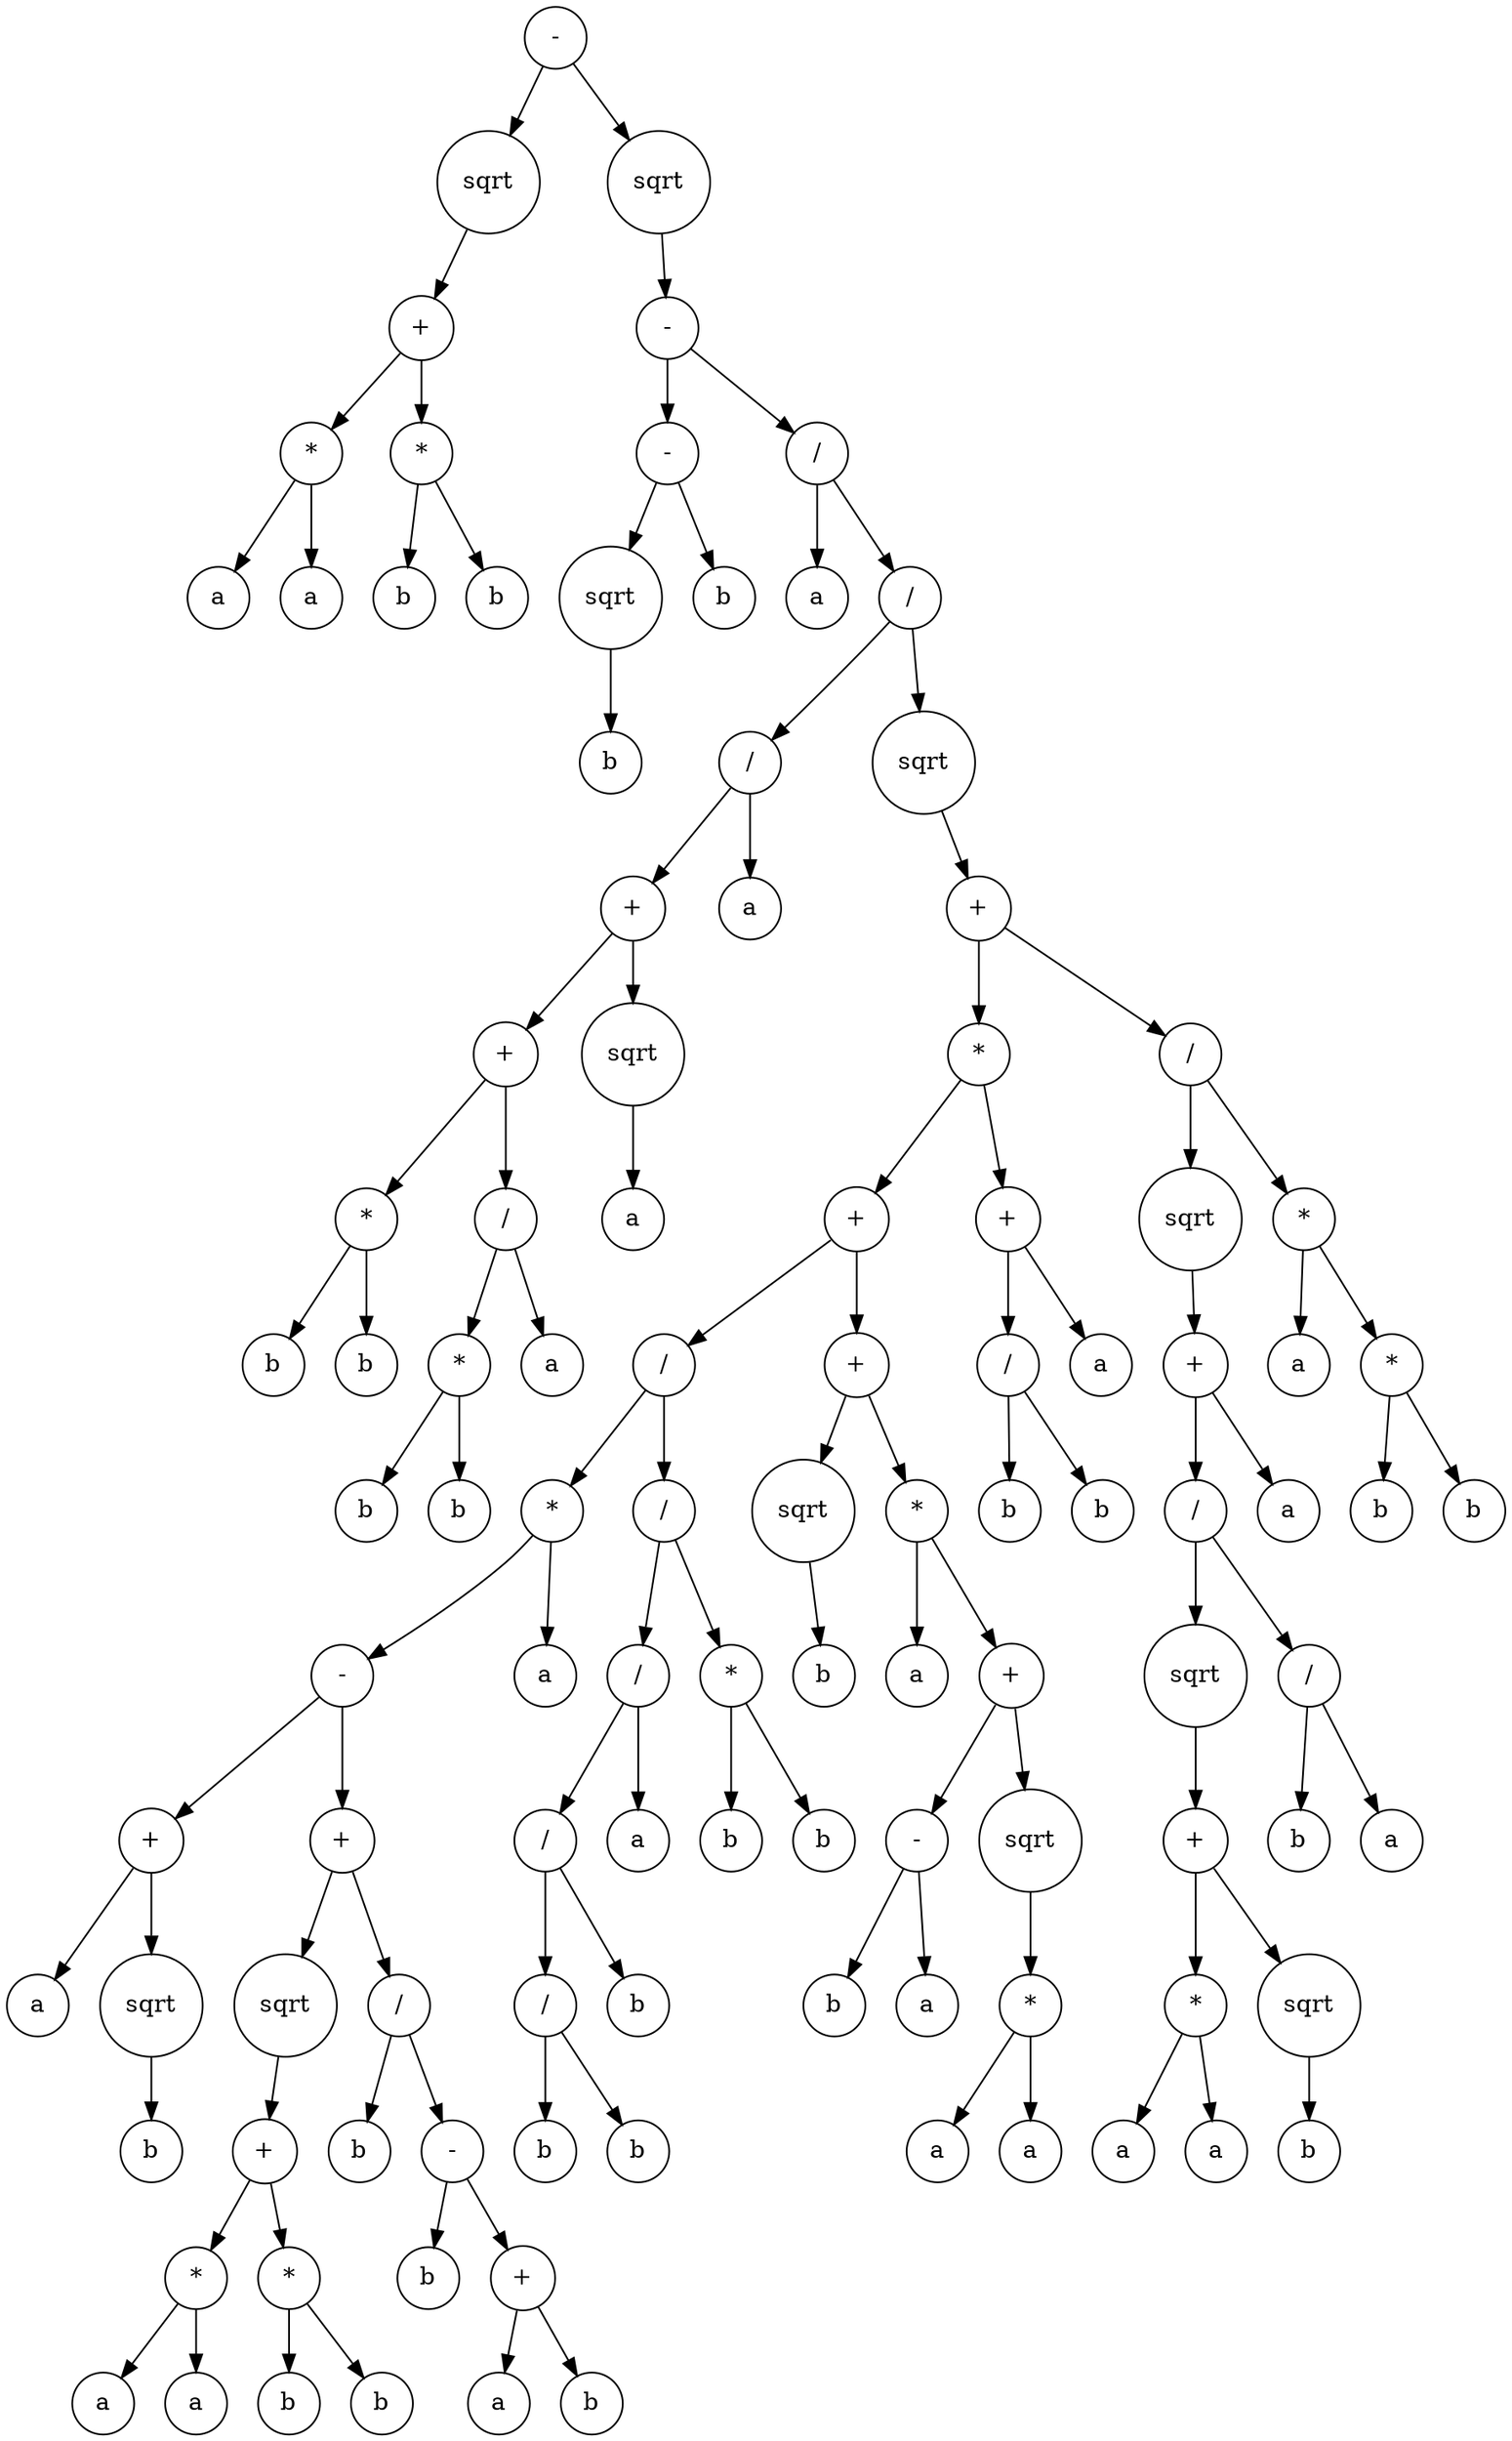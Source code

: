 digraph g {
graph [ordering=out];
node [shape=circle];
n[label = "-"];
n0[label = "sqrt"];
n00[label = "+"];
n000[label = "*"];
n0000[label = "a"];
n000 -> n0000;
n0001[label = "a"];
n000 -> n0001;
n00 -> n000;
n001[label = "*"];
n0010[label = "b"];
n001 -> n0010;
n0011[label = "b"];
n001 -> n0011;
n00 -> n001;
n0 -> n00;
n -> n0;
n1[label = "sqrt"];
n10[label = "-"];
n100[label = "-"];
n1000[label = "sqrt"];
n10000[label = "b"];
n1000 -> n10000;
n100 -> n1000;
n1001[label = "b"];
n100 -> n1001;
n10 -> n100;
n101[label = "/"];
n1010[label = "a"];
n101 -> n1010;
n1011[label = "/"];
n10110[label = "/"];
n101100[label = "+"];
n1011000[label = "+"];
n10110000[label = "*"];
n101100000[label = "b"];
n10110000 -> n101100000;
n101100001[label = "b"];
n10110000 -> n101100001;
n1011000 -> n10110000;
n10110001[label = "/"];
n101100010[label = "*"];
n1011000100[label = "b"];
n101100010 -> n1011000100;
n1011000101[label = "b"];
n101100010 -> n1011000101;
n10110001 -> n101100010;
n101100011[label = "a"];
n10110001 -> n101100011;
n1011000 -> n10110001;
n101100 -> n1011000;
n1011001[label = "sqrt"];
n10110010[label = "a"];
n1011001 -> n10110010;
n101100 -> n1011001;
n10110 -> n101100;
n101101[label = "a"];
n10110 -> n101101;
n1011 -> n10110;
n10111[label = "sqrt"];
n101110[label = "+"];
n1011100[label = "*"];
n10111000[label = "+"];
n101110000[label = "/"];
n1011100000[label = "*"];
n10111000000[label = "-"];
n101110000000[label = "+"];
n1011100000000[label = "a"];
n101110000000 -> n1011100000000;
n1011100000001[label = "sqrt"];
n10111000000010[label = "b"];
n1011100000001 -> n10111000000010;
n101110000000 -> n1011100000001;
n10111000000 -> n101110000000;
n101110000001[label = "+"];
n1011100000010[label = "sqrt"];
n10111000000100[label = "+"];
n101110000001000[label = "*"];
n1011100000010000[label = "a"];
n101110000001000 -> n1011100000010000;
n1011100000010001[label = "a"];
n101110000001000 -> n1011100000010001;
n10111000000100 -> n101110000001000;
n101110000001001[label = "*"];
n1011100000010010[label = "b"];
n101110000001001 -> n1011100000010010;
n1011100000010011[label = "b"];
n101110000001001 -> n1011100000010011;
n10111000000100 -> n101110000001001;
n1011100000010 -> n10111000000100;
n101110000001 -> n1011100000010;
n1011100000011[label = "/"];
n10111000000110[label = "b"];
n1011100000011 -> n10111000000110;
n10111000000111[label = "-"];
n101110000001110[label = "b"];
n10111000000111 -> n101110000001110;
n101110000001111[label = "+"];
n1011100000011110[label = "a"];
n101110000001111 -> n1011100000011110;
n1011100000011111[label = "b"];
n101110000001111 -> n1011100000011111;
n10111000000111 -> n101110000001111;
n1011100000011 -> n10111000000111;
n101110000001 -> n1011100000011;
n10111000000 -> n101110000001;
n1011100000 -> n10111000000;
n10111000001[label = "a"];
n1011100000 -> n10111000001;
n101110000 -> n1011100000;
n1011100001[label = "/"];
n10111000010[label = "/"];
n101110000100[label = "/"];
n1011100001000[label = "/"];
n10111000010000[label = "b"];
n1011100001000 -> n10111000010000;
n10111000010001[label = "b"];
n1011100001000 -> n10111000010001;
n101110000100 -> n1011100001000;
n1011100001001[label = "b"];
n101110000100 -> n1011100001001;
n10111000010 -> n101110000100;
n101110000101[label = "a"];
n10111000010 -> n101110000101;
n1011100001 -> n10111000010;
n10111000011[label = "*"];
n101110000110[label = "b"];
n10111000011 -> n101110000110;
n101110000111[label = "b"];
n10111000011 -> n101110000111;
n1011100001 -> n10111000011;
n101110000 -> n1011100001;
n10111000 -> n101110000;
n101110001[label = "+"];
n1011100010[label = "sqrt"];
n10111000100[label = "b"];
n1011100010 -> n10111000100;
n101110001 -> n1011100010;
n1011100011[label = "*"];
n10111000110[label = "a"];
n1011100011 -> n10111000110;
n10111000111[label = "+"];
n101110001110[label = "-"];
n1011100011100[label = "b"];
n101110001110 -> n1011100011100;
n1011100011101[label = "a"];
n101110001110 -> n1011100011101;
n10111000111 -> n101110001110;
n101110001111[label = "sqrt"];
n1011100011110[label = "*"];
n10111000111100[label = "a"];
n1011100011110 -> n10111000111100;
n10111000111101[label = "a"];
n1011100011110 -> n10111000111101;
n101110001111 -> n1011100011110;
n10111000111 -> n101110001111;
n1011100011 -> n10111000111;
n101110001 -> n1011100011;
n10111000 -> n101110001;
n1011100 -> n10111000;
n10111001[label = "+"];
n101110010[label = "/"];
n1011100100[label = "b"];
n101110010 -> n1011100100;
n1011100101[label = "b"];
n101110010 -> n1011100101;
n10111001 -> n101110010;
n101110011[label = "a"];
n10111001 -> n101110011;
n1011100 -> n10111001;
n101110 -> n1011100;
n1011101[label = "/"];
n10111010[label = "sqrt"];
n101110100[label = "+"];
n1011101000[label = "/"];
n10111010000[label = "sqrt"];
n101110100000[label = "+"];
n1011101000000[label = "*"];
n10111010000000[label = "a"];
n1011101000000 -> n10111010000000;
n10111010000001[label = "a"];
n1011101000000 -> n10111010000001;
n101110100000 -> n1011101000000;
n1011101000001[label = "sqrt"];
n10111010000010[label = "b"];
n1011101000001 -> n10111010000010;
n101110100000 -> n1011101000001;
n10111010000 -> n101110100000;
n1011101000 -> n10111010000;
n10111010001[label = "/"];
n101110100010[label = "b"];
n10111010001 -> n101110100010;
n101110100011[label = "a"];
n10111010001 -> n101110100011;
n1011101000 -> n10111010001;
n101110100 -> n1011101000;
n1011101001[label = "a"];
n101110100 -> n1011101001;
n10111010 -> n101110100;
n1011101 -> n10111010;
n10111011[label = "*"];
n101110110[label = "a"];
n10111011 -> n101110110;
n101110111[label = "*"];
n1011101110[label = "b"];
n101110111 -> n1011101110;
n1011101111[label = "b"];
n101110111 -> n1011101111;
n10111011 -> n101110111;
n1011101 -> n10111011;
n101110 -> n1011101;
n10111 -> n101110;
n1011 -> n10111;
n101 -> n1011;
n10 -> n101;
n1 -> n10;
n -> n1;
}

